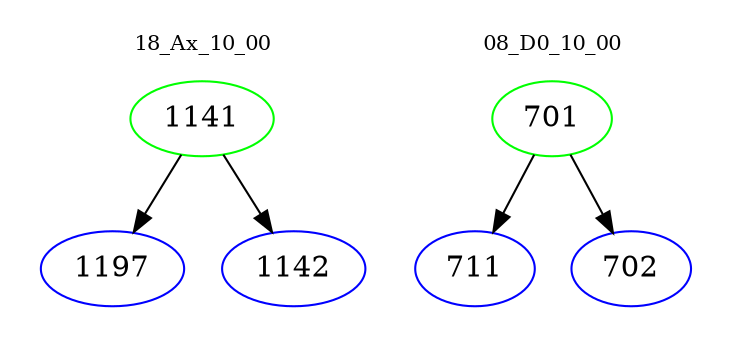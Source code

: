digraph{
subgraph cluster_0 {
color = white
label = "18_Ax_10_00";
fontsize=10;
T0_1141 [label="1141", color="green"]
T0_1141 -> T0_1197 [color="black"]
T0_1197 [label="1197", color="blue"]
T0_1141 -> T0_1142 [color="black"]
T0_1142 [label="1142", color="blue"]
}
subgraph cluster_1 {
color = white
label = "08_D0_10_00";
fontsize=10;
T1_701 [label="701", color="green"]
T1_701 -> T1_711 [color="black"]
T1_711 [label="711", color="blue"]
T1_701 -> T1_702 [color="black"]
T1_702 [label="702", color="blue"]
}
}
